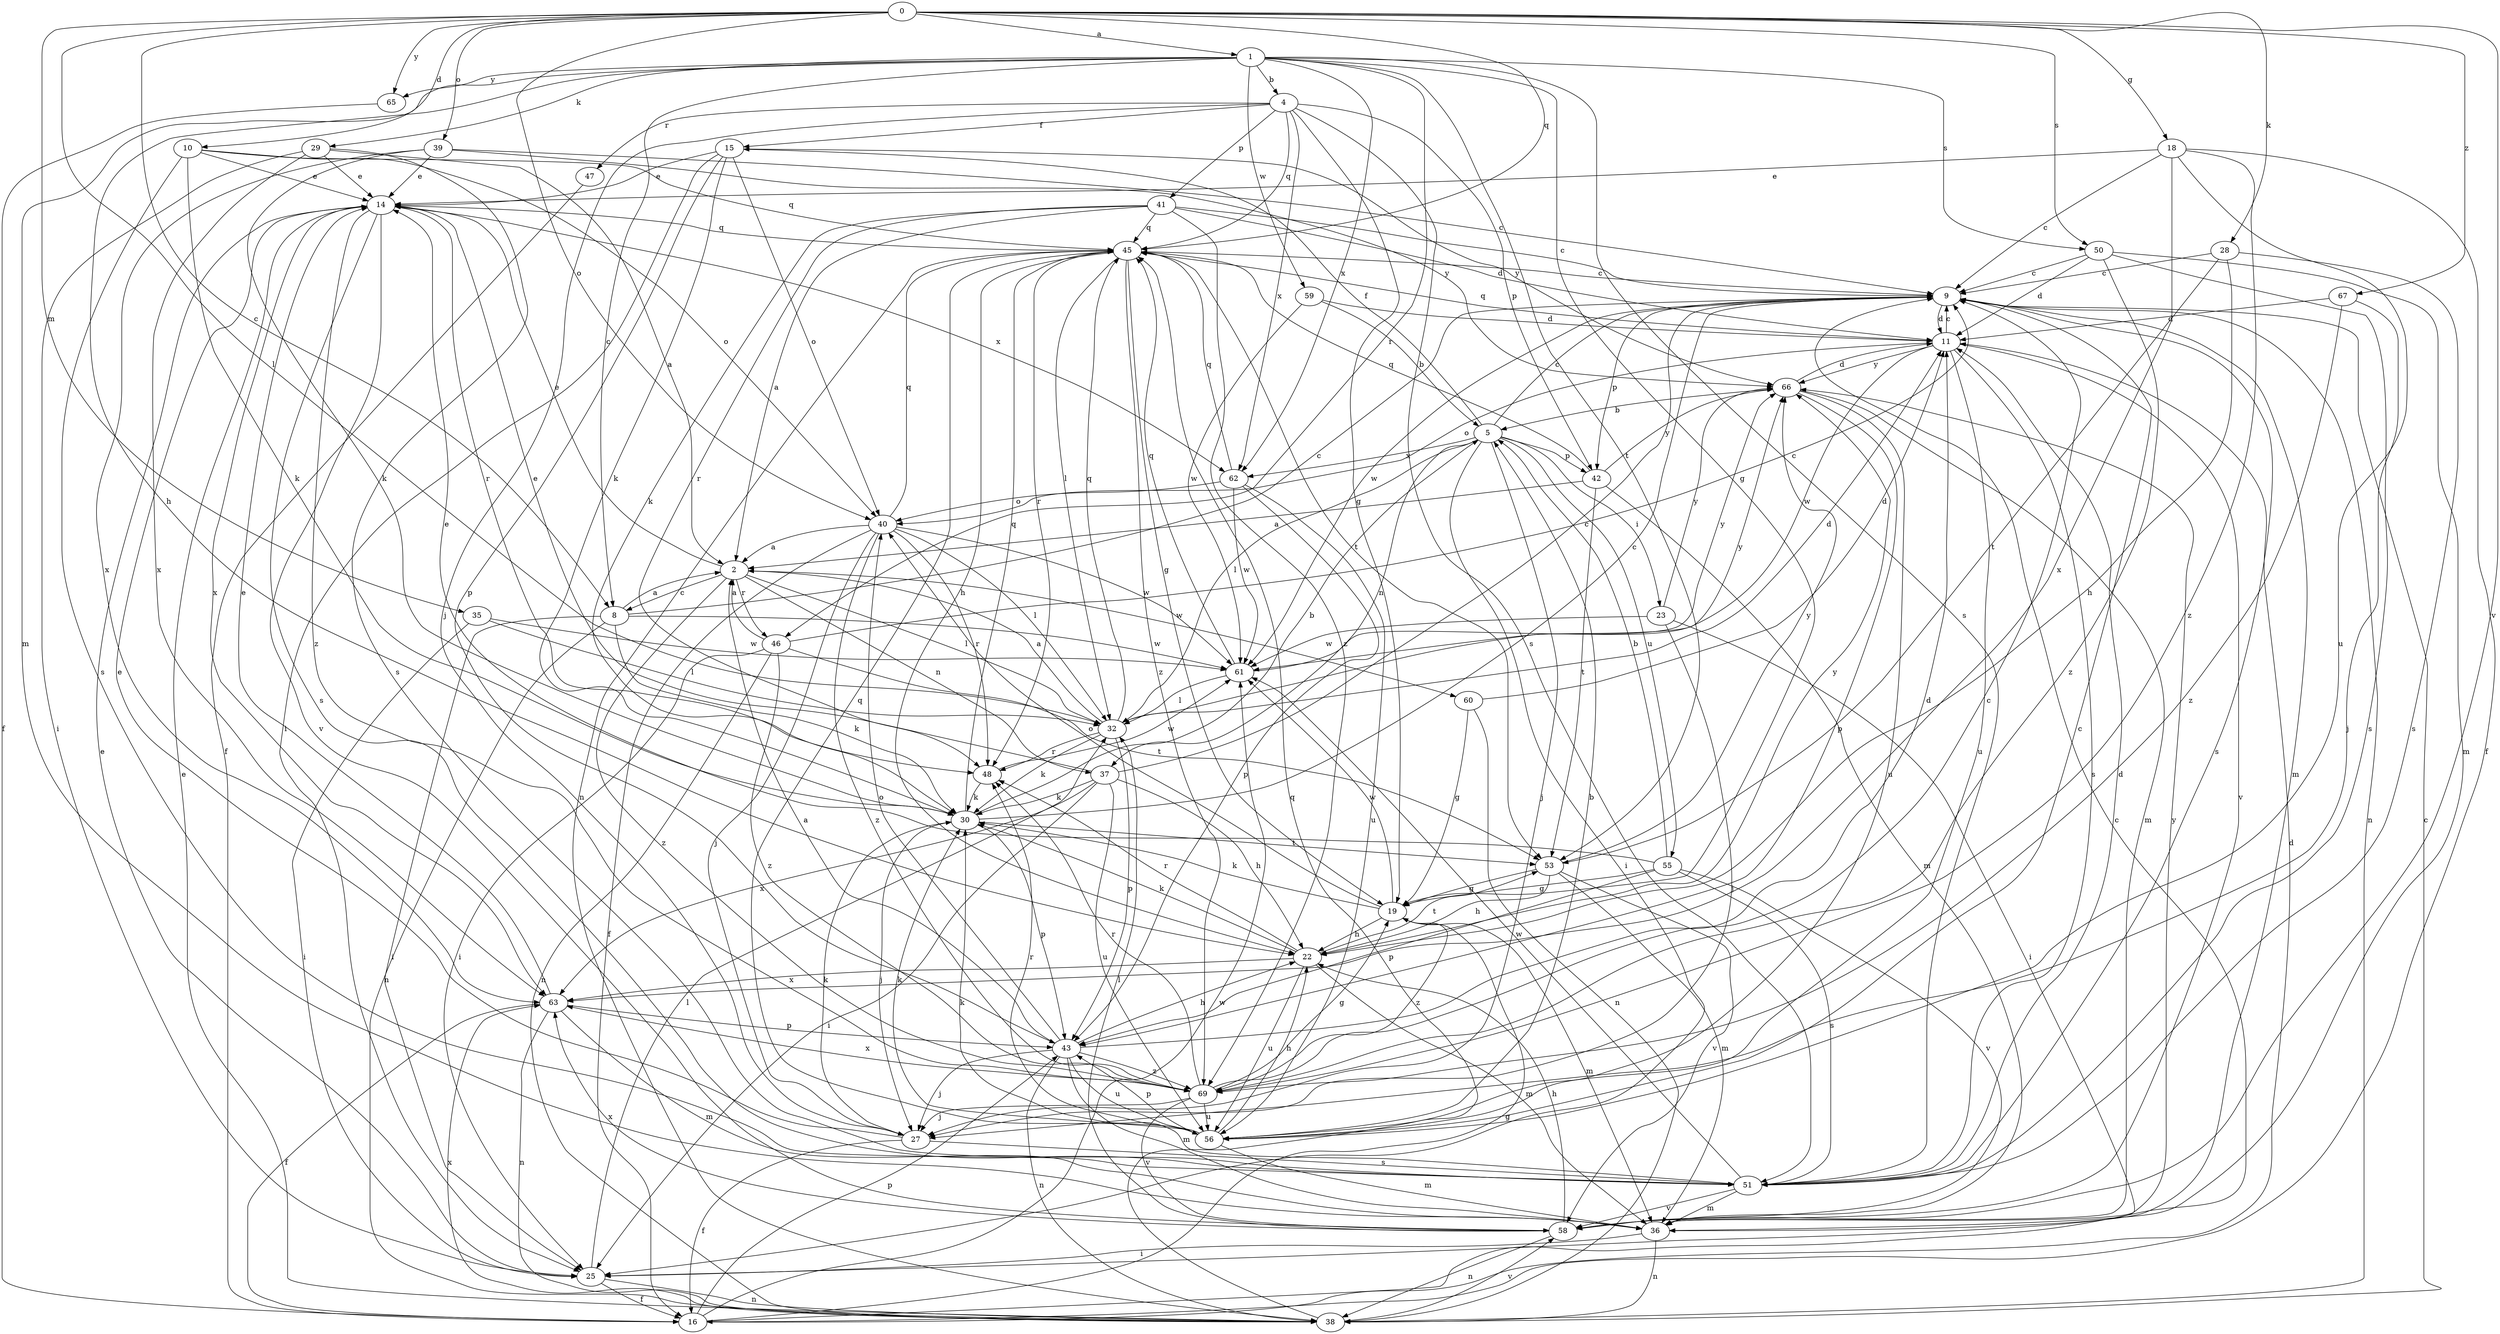 strict digraph  {
0;
1;
2;
4;
5;
8;
9;
10;
11;
14;
15;
16;
18;
19;
22;
23;
25;
27;
28;
29;
30;
32;
35;
36;
37;
38;
39;
40;
41;
42;
43;
45;
46;
47;
48;
50;
51;
53;
55;
56;
58;
59;
60;
61;
62;
63;
65;
66;
67;
69;
0 -> 1  [label=a];
0 -> 8  [label=c];
0 -> 10  [label=d];
0 -> 18  [label=g];
0 -> 28  [label=k];
0 -> 32  [label=l];
0 -> 35  [label=m];
0 -> 39  [label=o];
0 -> 40  [label=o];
0 -> 45  [label=q];
0 -> 50  [label=s];
0 -> 58  [label=v];
0 -> 65  [label=y];
0 -> 67  [label=z];
1 -> 4  [label=b];
1 -> 8  [label=c];
1 -> 19  [label=g];
1 -> 22  [label=h];
1 -> 29  [label=k];
1 -> 36  [label=m];
1 -> 46  [label=r];
1 -> 50  [label=s];
1 -> 51  [label=s];
1 -> 53  [label=t];
1 -> 59  [label=w];
1 -> 62  [label=x];
1 -> 65  [label=y];
2 -> 8  [label=c];
2 -> 14  [label=e];
2 -> 32  [label=l];
2 -> 37  [label=n];
2 -> 46  [label=r];
2 -> 60  [label=w];
2 -> 69  [label=z];
4 -> 15  [label=f];
4 -> 19  [label=g];
4 -> 27  [label=j];
4 -> 41  [label=p];
4 -> 42  [label=p];
4 -> 45  [label=q];
4 -> 47  [label=r];
4 -> 51  [label=s];
4 -> 62  [label=x];
5 -> 9  [label=c];
5 -> 15  [label=f];
5 -> 23  [label=i];
5 -> 25  [label=i];
5 -> 27  [label=j];
5 -> 32  [label=l];
5 -> 37  [label=n];
5 -> 42  [label=p];
5 -> 55  [label=u];
5 -> 62  [label=x];
8 -> 2  [label=a];
8 -> 9  [label=c];
8 -> 25  [label=i];
8 -> 30  [label=k];
8 -> 38  [label=n];
8 -> 61  [label=w];
9 -> 11  [label=d];
9 -> 36  [label=m];
9 -> 38  [label=n];
9 -> 42  [label=p];
9 -> 51  [label=s];
9 -> 61  [label=w];
10 -> 14  [label=e];
10 -> 30  [label=k];
10 -> 40  [label=o];
10 -> 45  [label=q];
10 -> 51  [label=s];
11 -> 9  [label=c];
11 -> 40  [label=o];
11 -> 45  [label=q];
11 -> 51  [label=s];
11 -> 56  [label=u];
11 -> 58  [label=v];
11 -> 61  [label=w];
11 -> 66  [label=y];
14 -> 45  [label=q];
14 -> 48  [label=r];
14 -> 51  [label=s];
14 -> 58  [label=v];
14 -> 62  [label=x];
14 -> 63  [label=x];
14 -> 69  [label=z];
15 -> 14  [label=e];
15 -> 25  [label=i];
15 -> 30  [label=k];
15 -> 40  [label=o];
15 -> 43  [label=p];
15 -> 66  [label=y];
16 -> 9  [label=c];
16 -> 11  [label=d];
16 -> 19  [label=g];
16 -> 43  [label=p];
16 -> 61  [label=w];
18 -> 9  [label=c];
18 -> 14  [label=e];
18 -> 16  [label=f];
18 -> 56  [label=u];
18 -> 63  [label=x];
18 -> 69  [label=z];
19 -> 22  [label=h];
19 -> 30  [label=k];
19 -> 36  [label=m];
19 -> 40  [label=o];
19 -> 61  [label=w];
19 -> 69  [label=z];
22 -> 30  [label=k];
22 -> 36  [label=m];
22 -> 48  [label=r];
22 -> 53  [label=t];
22 -> 56  [label=u];
22 -> 63  [label=x];
22 -> 66  [label=y];
23 -> 25  [label=i];
23 -> 27  [label=j];
23 -> 61  [label=w];
23 -> 66  [label=y];
25 -> 14  [label=e];
25 -> 16  [label=f];
25 -> 32  [label=l];
25 -> 38  [label=n];
27 -> 14  [label=e];
27 -> 16  [label=f];
27 -> 30  [label=k];
27 -> 51  [label=s];
28 -> 9  [label=c];
28 -> 22  [label=h];
28 -> 51  [label=s];
28 -> 53  [label=t];
29 -> 2  [label=a];
29 -> 14  [label=e];
29 -> 25  [label=i];
29 -> 51  [label=s];
29 -> 63  [label=x];
30 -> 5  [label=b];
30 -> 9  [label=c];
30 -> 27  [label=j];
30 -> 43  [label=p];
30 -> 45  [label=q];
30 -> 53  [label=t];
32 -> 2  [label=a];
32 -> 11  [label=d];
32 -> 30  [label=k];
32 -> 43  [label=p];
32 -> 45  [label=q];
32 -> 48  [label=r];
32 -> 66  [label=y];
35 -> 25  [label=i];
35 -> 32  [label=l];
35 -> 61  [label=w];
36 -> 25  [label=i];
36 -> 38  [label=n];
36 -> 66  [label=y];
37 -> 9  [label=c];
37 -> 14  [label=e];
37 -> 22  [label=h];
37 -> 25  [label=i];
37 -> 30  [label=k];
37 -> 56  [label=u];
37 -> 63  [label=x];
38 -> 9  [label=c];
38 -> 14  [label=e];
38 -> 45  [label=q];
38 -> 58  [label=v];
38 -> 63  [label=x];
39 -> 9  [label=c];
39 -> 14  [label=e];
39 -> 30  [label=k];
39 -> 63  [label=x];
39 -> 66  [label=y];
40 -> 2  [label=a];
40 -> 16  [label=f];
40 -> 27  [label=j];
40 -> 32  [label=l];
40 -> 45  [label=q];
40 -> 48  [label=r];
40 -> 61  [label=w];
40 -> 69  [label=z];
41 -> 2  [label=a];
41 -> 9  [label=c];
41 -> 11  [label=d];
41 -> 30  [label=k];
41 -> 45  [label=q];
41 -> 48  [label=r];
41 -> 69  [label=z];
42 -> 2  [label=a];
42 -> 36  [label=m];
42 -> 45  [label=q];
42 -> 53  [label=t];
42 -> 66  [label=y];
43 -> 2  [label=a];
43 -> 11  [label=d];
43 -> 22  [label=h];
43 -> 27  [label=j];
43 -> 36  [label=m];
43 -> 38  [label=n];
43 -> 40  [label=o];
43 -> 56  [label=u];
43 -> 69  [label=z];
45 -> 9  [label=c];
45 -> 19  [label=g];
45 -> 22  [label=h];
45 -> 32  [label=l];
45 -> 38  [label=n];
45 -> 48  [label=r];
45 -> 53  [label=t];
45 -> 69  [label=z];
46 -> 2  [label=a];
46 -> 9  [label=c];
46 -> 25  [label=i];
46 -> 38  [label=n];
46 -> 53  [label=t];
46 -> 69  [label=z];
47 -> 16  [label=f];
48 -> 30  [label=k];
48 -> 61  [label=w];
50 -> 9  [label=c];
50 -> 11  [label=d];
50 -> 36  [label=m];
50 -> 51  [label=s];
50 -> 69  [label=z];
51 -> 11  [label=d];
51 -> 30  [label=k];
51 -> 36  [label=m];
51 -> 58  [label=v];
51 -> 61  [label=w];
53 -> 19  [label=g];
53 -> 22  [label=h];
53 -> 36  [label=m];
53 -> 58  [label=v];
53 -> 66  [label=y];
55 -> 5  [label=b];
55 -> 14  [label=e];
55 -> 19  [label=g];
55 -> 43  [label=p];
55 -> 51  [label=s];
55 -> 58  [label=v];
56 -> 5  [label=b];
56 -> 9  [label=c];
56 -> 22  [label=h];
56 -> 30  [label=k];
56 -> 36  [label=m];
56 -> 43  [label=p];
56 -> 45  [label=q];
56 -> 48  [label=r];
58 -> 22  [label=h];
58 -> 32  [label=l];
58 -> 38  [label=n];
58 -> 63  [label=x];
59 -> 5  [label=b];
59 -> 11  [label=d];
59 -> 61  [label=w];
60 -> 11  [label=d];
60 -> 19  [label=g];
60 -> 38  [label=n];
61 -> 32  [label=l];
61 -> 45  [label=q];
61 -> 66  [label=y];
62 -> 40  [label=o];
62 -> 43  [label=p];
62 -> 45  [label=q];
62 -> 56  [label=u];
62 -> 61  [label=w];
63 -> 14  [label=e];
63 -> 16  [label=f];
63 -> 36  [label=m];
63 -> 38  [label=n];
63 -> 43  [label=p];
65 -> 16  [label=f];
66 -> 5  [label=b];
66 -> 11  [label=d];
66 -> 36  [label=m];
66 -> 43  [label=p];
66 -> 56  [label=u];
67 -> 11  [label=d];
67 -> 27  [label=j];
67 -> 69  [label=z];
69 -> 9  [label=c];
69 -> 19  [label=g];
69 -> 27  [label=j];
69 -> 48  [label=r];
69 -> 56  [label=u];
69 -> 58  [label=v];
69 -> 63  [label=x];
}
